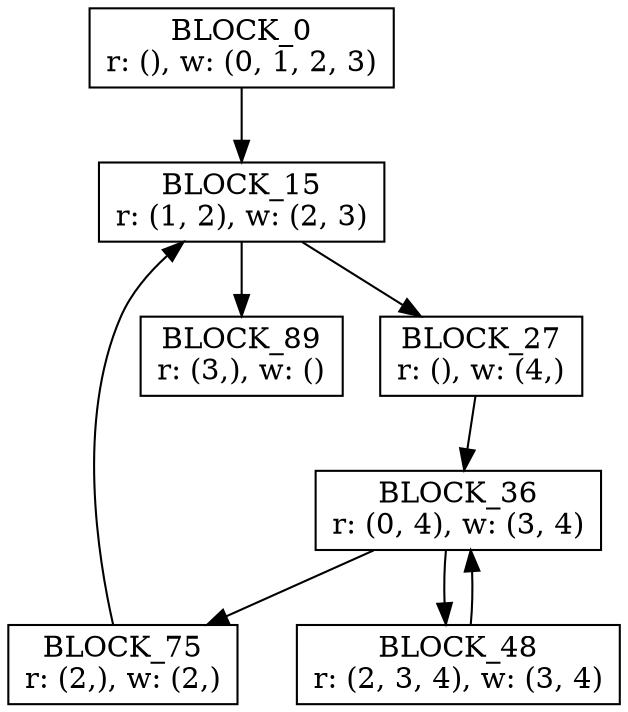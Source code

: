 digraph CFG_44894672 {
BLOCK_0 [shape=box, label="BLOCK_0\nr: (), w: (0, 1, 2, 3)"];
BLOCK_36 [shape=box, label="BLOCK_36\nr: (0, 4), w: (3, 4)"];
BLOCK_75 [shape=box, label="BLOCK_75\nr: (2,), w: (2,)"];
BLOCK_15 [shape=box, label="BLOCK_15\nr: (1, 2), w: (2, 3)"];
BLOCK_48 [shape=box, label="BLOCK_48\nr: (2, 3, 4), w: (3, 4)"];
BLOCK_89 [shape=box, label="BLOCK_89\nr: (3,), w: ()"];
BLOCK_27 [shape=box, label="BLOCK_27\nr: (), w: (4,)"];
BLOCK_0 -> BLOCK_15;
BLOCK_36 -> BLOCK_48;
BLOCK_36 -> BLOCK_75;
BLOCK_75 -> BLOCK_15;
BLOCK_15 -> BLOCK_89;
BLOCK_15 -> BLOCK_27;
BLOCK_48 -> BLOCK_36;
BLOCK_27 -> BLOCK_36;
}
